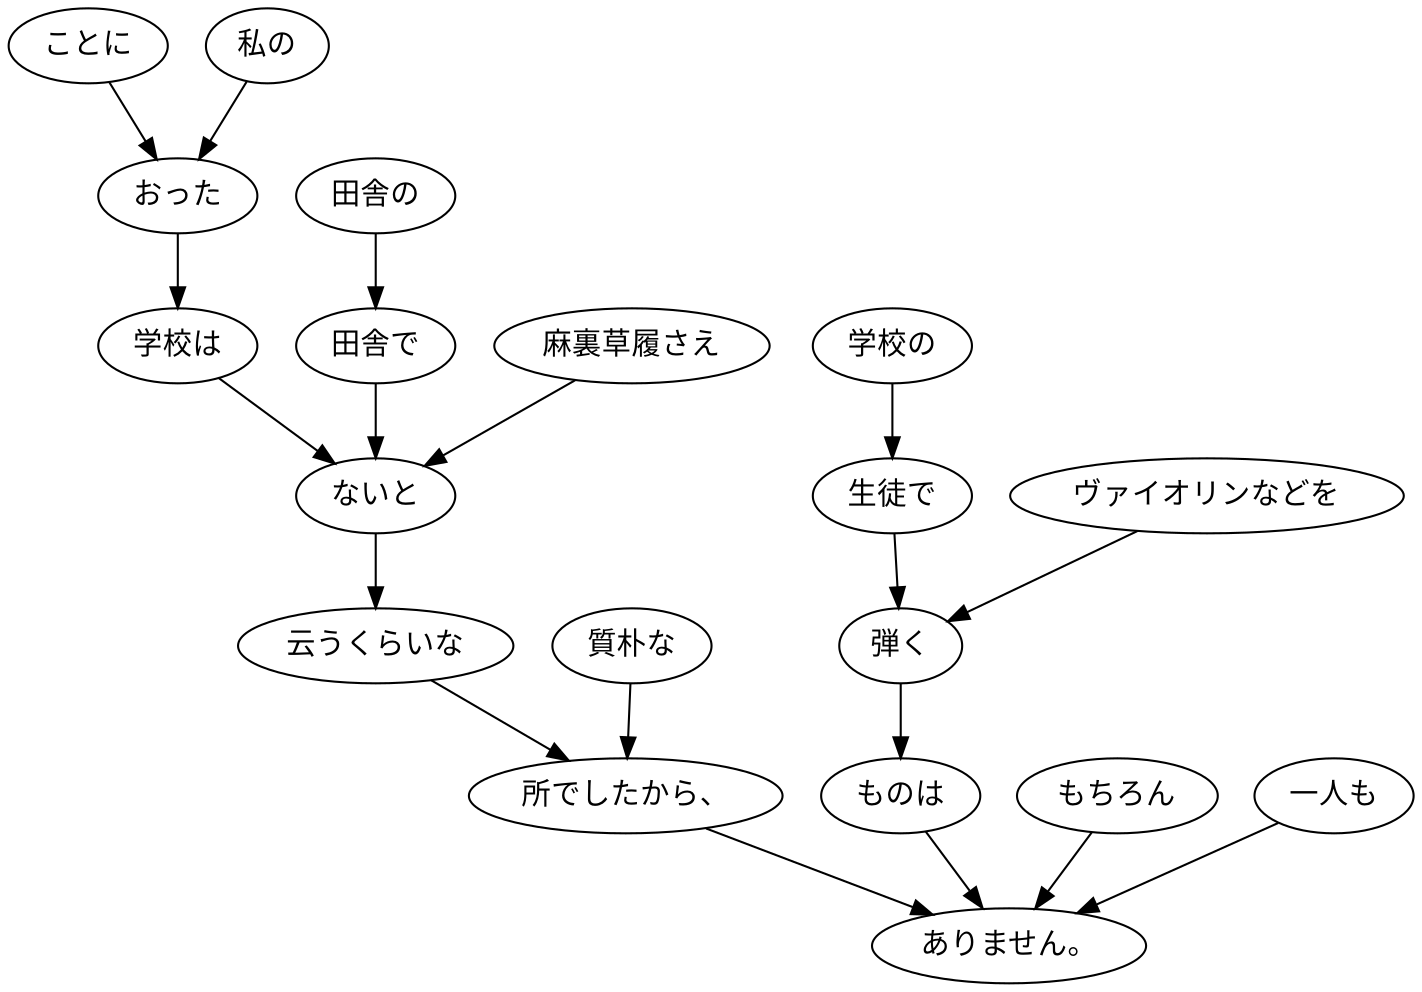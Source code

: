 digraph graph7792 {
	node0 [label="ことに"];
	node1 [label="私の"];
	node2 [label="おった"];
	node3 [label="学校は"];
	node4 [label="田舎の"];
	node5 [label="田舎で"];
	node6 [label="麻裏草履さえ"];
	node7 [label="ないと"];
	node8 [label="云うくらいな"];
	node9 [label="質朴な"];
	node10 [label="所でしたから、"];
	node11 [label="学校の"];
	node12 [label="生徒で"];
	node13 [label="ヴァイオリンなどを"];
	node14 [label="弾く"];
	node15 [label="ものは"];
	node16 [label="もちろん"];
	node17 [label="一人も"];
	node18 [label="ありません。"];
	node0 -> node2;
	node1 -> node2;
	node2 -> node3;
	node3 -> node7;
	node4 -> node5;
	node5 -> node7;
	node6 -> node7;
	node7 -> node8;
	node8 -> node10;
	node9 -> node10;
	node10 -> node18;
	node11 -> node12;
	node12 -> node14;
	node13 -> node14;
	node14 -> node15;
	node15 -> node18;
	node16 -> node18;
	node17 -> node18;
}
